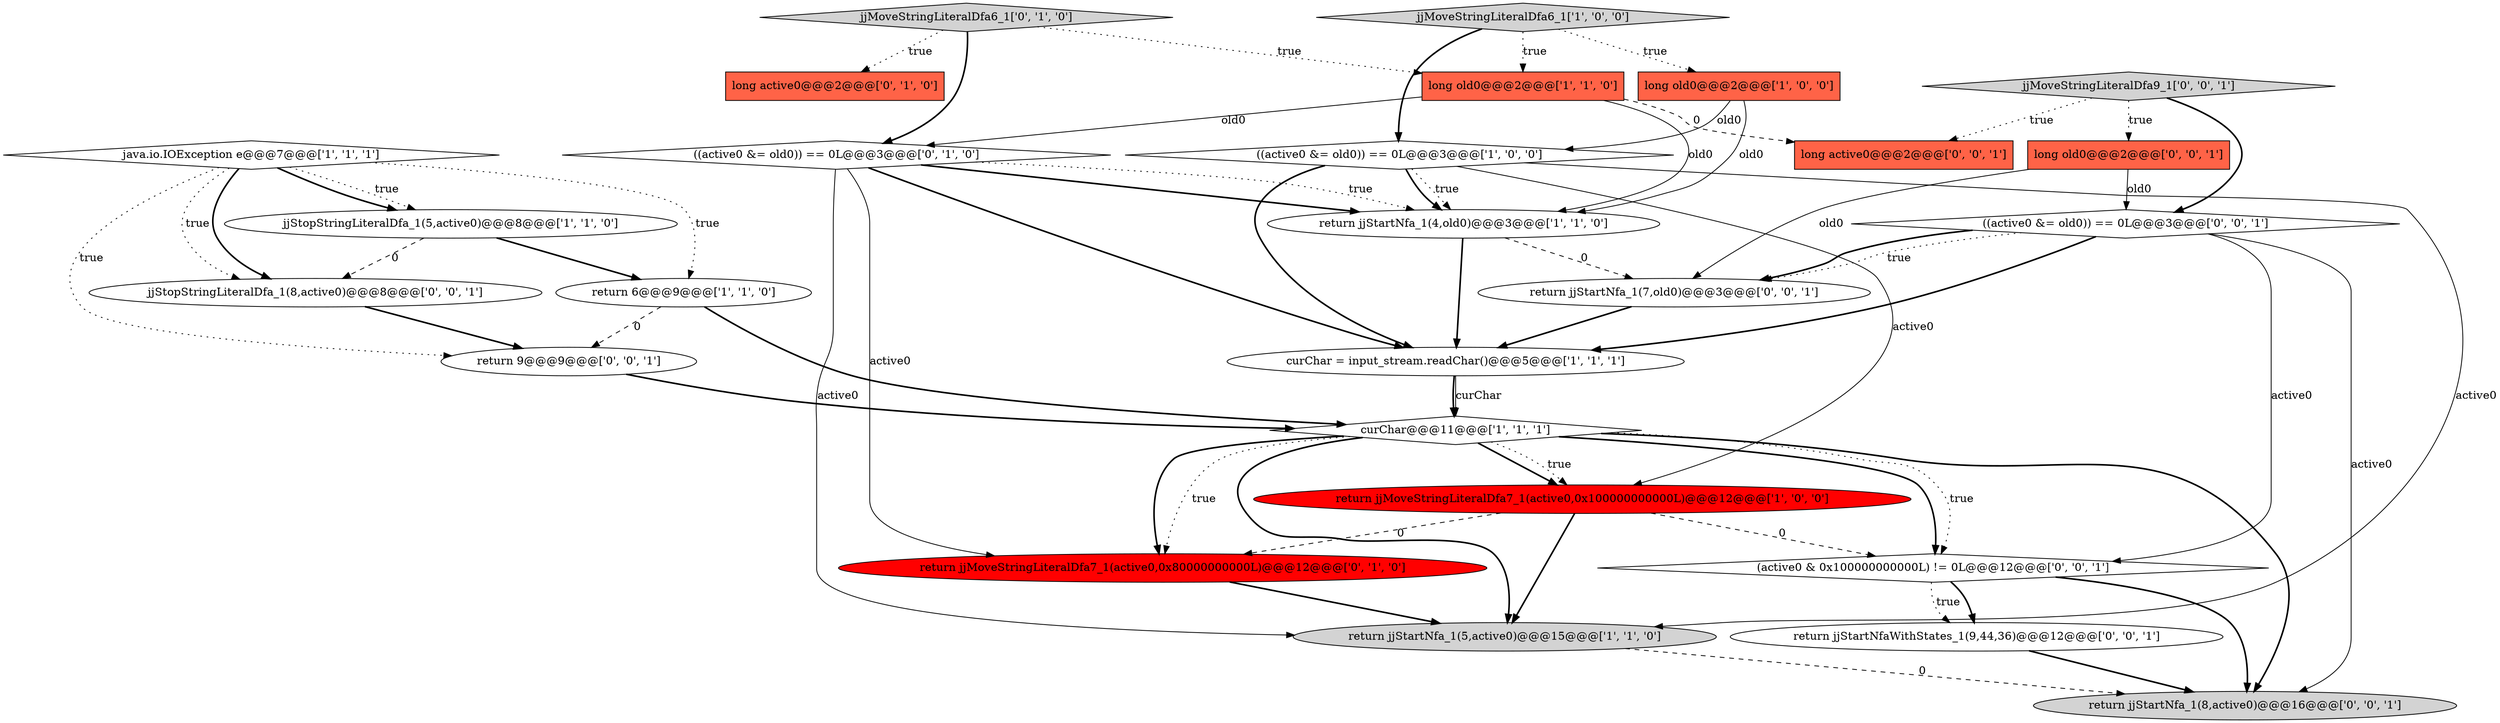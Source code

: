 digraph {
12 [style = filled, label = "long active0@@@2@@@['0', '1', '0']", fillcolor = tomato, shape = box image = "AAA0AAABBB2BBB"];
20 [style = filled, label = "jjStopStringLiteralDfa_1(8,active0)@@@8@@@['0', '0', '1']", fillcolor = white, shape = ellipse image = "AAA0AAABBB3BBB"];
8 [style = filled, label = "return jjStartNfa_1(4,old0)@@@3@@@['1', '1', '0']", fillcolor = white, shape = ellipse image = "AAA0AAABBB1BBB"];
18 [style = filled, label = "long old0@@@2@@@['0', '0', '1']", fillcolor = tomato, shape = box image = "AAA0AAABBB3BBB"];
15 [style = filled, label = "jjMoveStringLiteralDfa6_1['0', '1', '0']", fillcolor = lightgray, shape = diamond image = "AAA0AAABBB2BBB"];
14 [style = filled, label = "((active0 &= old0)) == 0L@@@3@@@['0', '1', '0']", fillcolor = white, shape = diamond image = "AAA0AAABBB2BBB"];
24 [style = filled, label = "(active0 & 0x100000000000L) != 0L@@@12@@@['0', '0', '1']", fillcolor = white, shape = diamond image = "AAA0AAABBB3BBB"];
17 [style = filled, label = "return jjStartNfa_1(8,active0)@@@16@@@['0', '0', '1']", fillcolor = lightgray, shape = ellipse image = "AAA0AAABBB3BBB"];
23 [style = filled, label = "long active0@@@2@@@['0', '0', '1']", fillcolor = tomato, shape = box image = "AAA0AAABBB3BBB"];
11 [style = filled, label = "return jjStartNfa_1(5,active0)@@@15@@@['1', '1', '0']", fillcolor = lightgray, shape = ellipse image = "AAA0AAABBB1BBB"];
3 [style = filled, label = "jjStopStringLiteralDfa_1(5,active0)@@@8@@@['1', '1', '0']", fillcolor = white, shape = ellipse image = "AAA0AAABBB1BBB"];
21 [style = filled, label = "((active0 &= old0)) == 0L@@@3@@@['0', '0', '1']", fillcolor = white, shape = diamond image = "AAA0AAABBB3BBB"];
2 [style = filled, label = "long old0@@@2@@@['1', '0', '0']", fillcolor = tomato, shape = box image = "AAA0AAABBB1BBB"];
22 [style = filled, label = "return jjStartNfa_1(7,old0)@@@3@@@['0', '0', '1']", fillcolor = white, shape = ellipse image = "AAA0AAABBB3BBB"];
19 [style = filled, label = "return jjStartNfaWithStates_1(9,44,36)@@@12@@@['0', '0', '1']", fillcolor = white, shape = ellipse image = "AAA0AAABBB3BBB"];
1 [style = filled, label = "jjMoveStringLiteralDfa6_1['1', '0', '0']", fillcolor = lightgray, shape = diamond image = "AAA0AAABBB1BBB"];
9 [style = filled, label = "java.io.IOException e@@@7@@@['1', '1', '1']", fillcolor = white, shape = diamond image = "AAA0AAABBB1BBB"];
0 [style = filled, label = "((active0 &= old0)) == 0L@@@3@@@['1', '0', '0']", fillcolor = white, shape = diamond image = "AAA0AAABBB1BBB"];
7 [style = filled, label = "long old0@@@2@@@['1', '1', '0']", fillcolor = tomato, shape = box image = "AAA0AAABBB1BBB"];
4 [style = filled, label = "curChar@@@11@@@['1', '1', '1']", fillcolor = white, shape = diamond image = "AAA0AAABBB1BBB"];
5 [style = filled, label = "return 6@@@9@@@['1', '1', '0']", fillcolor = white, shape = ellipse image = "AAA0AAABBB1BBB"];
6 [style = filled, label = "curChar = input_stream.readChar()@@@5@@@['1', '1', '1']", fillcolor = white, shape = ellipse image = "AAA0AAABBB1BBB"];
25 [style = filled, label = "jjMoveStringLiteralDfa9_1['0', '0', '1']", fillcolor = lightgray, shape = diamond image = "AAA0AAABBB3BBB"];
13 [style = filled, label = "return jjMoveStringLiteralDfa7_1(active0,0x80000000000L)@@@12@@@['0', '1', '0']", fillcolor = red, shape = ellipse image = "AAA1AAABBB2BBB"];
10 [style = filled, label = "return jjMoveStringLiteralDfa7_1(active0,0x100000000000L)@@@12@@@['1', '0', '0']", fillcolor = red, shape = ellipse image = "AAA1AAABBB1BBB"];
16 [style = filled, label = "return 9@@@9@@@['0', '0', '1']", fillcolor = white, shape = ellipse image = "AAA0AAABBB3BBB"];
4->10 [style = bold, label=""];
21->24 [style = solid, label="active0"];
4->24 [style = bold, label=""];
24->19 [style = bold, label=""];
4->17 [style = bold, label=""];
7->23 [style = dashed, label="0"];
15->14 [style = bold, label=""];
21->6 [style = bold, label=""];
18->22 [style = solid, label="old0"];
2->0 [style = solid, label="old0"];
4->10 [style = dotted, label="true"];
0->6 [style = bold, label=""];
0->10 [style = solid, label="active0"];
18->21 [style = solid, label="old0"];
4->13 [style = bold, label=""];
21->22 [style = dotted, label="true"];
9->20 [style = bold, label=""];
8->6 [style = bold, label=""];
2->8 [style = solid, label="old0"];
1->0 [style = bold, label=""];
19->17 [style = bold, label=""];
10->13 [style = dashed, label="0"];
11->17 [style = dashed, label="0"];
15->7 [style = dotted, label="true"];
13->11 [style = bold, label=""];
0->11 [style = solid, label="active0"];
25->18 [style = dotted, label="true"];
21->17 [style = solid, label="active0"];
1->7 [style = dotted, label="true"];
0->8 [style = dotted, label="true"];
14->13 [style = solid, label="active0"];
4->13 [style = dotted, label="true"];
8->22 [style = dashed, label="0"];
6->4 [style = bold, label=""];
5->16 [style = dashed, label="0"];
3->5 [style = bold, label=""];
7->8 [style = solid, label="old0"];
20->16 [style = bold, label=""];
21->22 [style = bold, label=""];
5->4 [style = bold, label=""];
3->20 [style = dashed, label="0"];
9->20 [style = dotted, label="true"];
0->8 [style = bold, label=""];
24->17 [style = bold, label=""];
14->8 [style = dotted, label="true"];
15->12 [style = dotted, label="true"];
9->3 [style = bold, label=""];
24->19 [style = dotted, label="true"];
14->8 [style = bold, label=""];
4->24 [style = dotted, label="true"];
25->23 [style = dotted, label="true"];
9->16 [style = dotted, label="true"];
16->4 [style = bold, label=""];
1->2 [style = dotted, label="true"];
4->11 [style = bold, label=""];
6->4 [style = solid, label="curChar"];
10->24 [style = dashed, label="0"];
14->6 [style = bold, label=""];
9->3 [style = dotted, label="true"];
7->14 [style = solid, label="old0"];
25->21 [style = bold, label=""];
14->11 [style = solid, label="active0"];
22->6 [style = bold, label=""];
10->11 [style = bold, label=""];
9->5 [style = dotted, label="true"];
}
